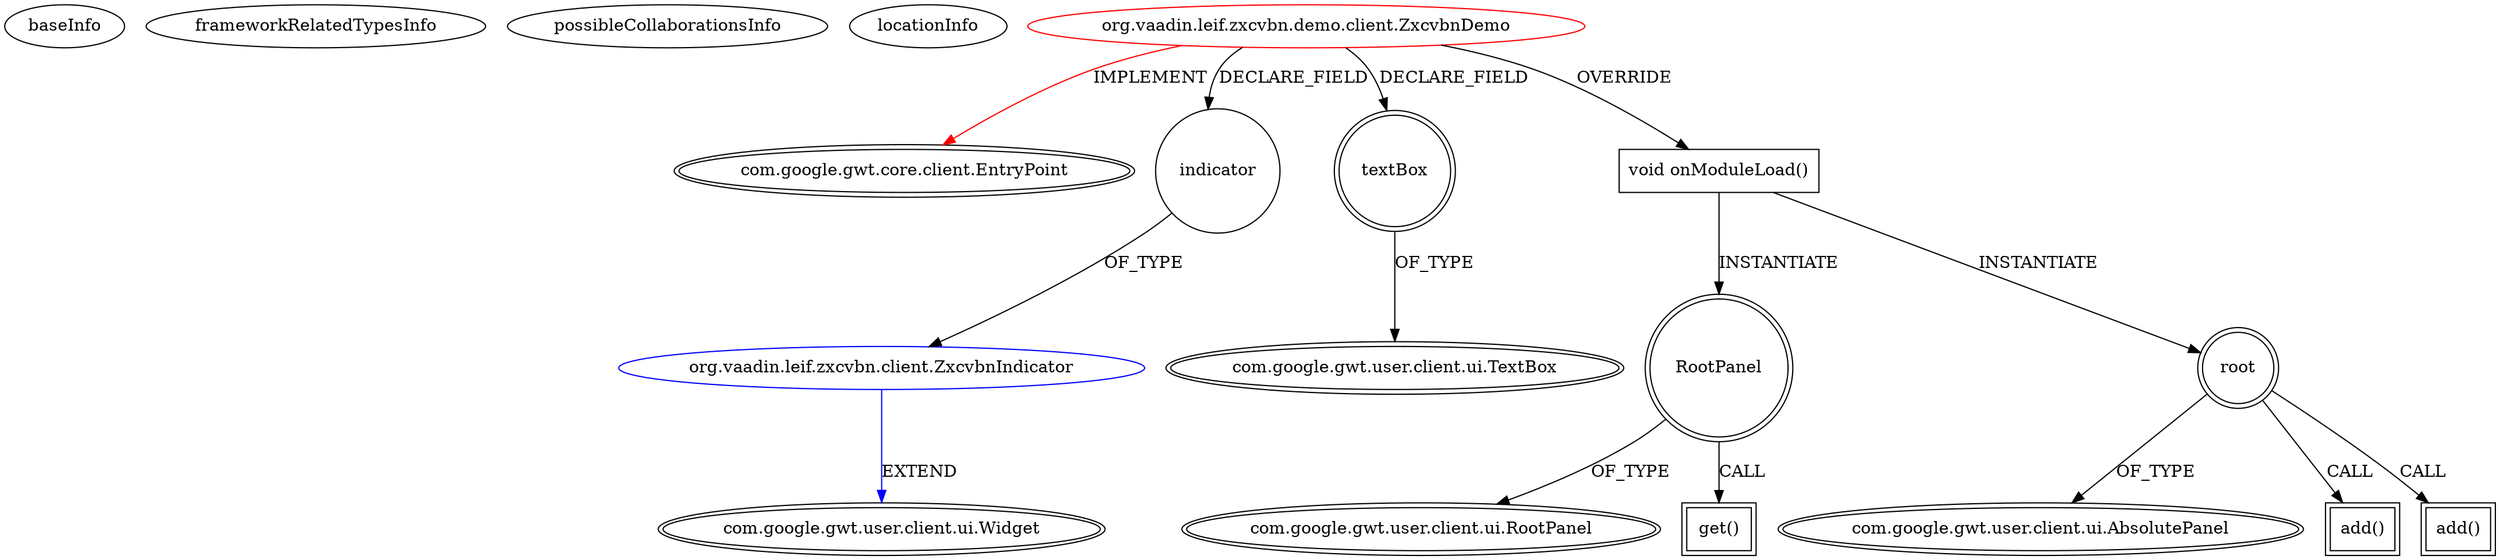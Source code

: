 digraph {
baseInfo[graphId=173,category="extension_graph",isAnonymous=false,possibleRelation=true]
frameworkRelatedTypesInfo[0="com.google.gwt.core.client.EntryPoint"]
possibleCollaborationsInfo[0="173~FIELD_DECLARATION-~com.google.gwt.core.client.EntryPoint ~com.google.gwt.user.client.ui.Widget ~false~false"]
locationInfo[projectName="Legioth-zxcvbn-gwt",filePath="/Legioth-zxcvbn-gwt/zxcvbn-gwt-master/demo-src/org/vaadin/leif/zxcvbn/demo/client/ZxcvbnDemo.java",contextSignature="ZxcvbnDemo",graphId="173"]
0[label="org.vaadin.leif.zxcvbn.demo.client.ZxcvbnDemo",vertexType="ROOT_CLIENT_CLASS_DECLARATION",isFrameworkType=false,color=red]
1[label="com.google.gwt.core.client.EntryPoint",vertexType="FRAMEWORK_INTERFACE_TYPE",isFrameworkType=true,peripheries=2]
2[label="indicator",vertexType="FIELD_DECLARATION",isFrameworkType=false,shape=circle]
3[label="org.vaadin.leif.zxcvbn.client.ZxcvbnIndicator",vertexType="REFERENCE_CLIENT_CLASS_DECLARATION",isFrameworkType=false,color=blue]
4[label="com.google.gwt.user.client.ui.Widget",vertexType="FRAMEWORK_CLASS_TYPE",isFrameworkType=true,peripheries=2]
5[label="textBox",vertexType="FIELD_DECLARATION",isFrameworkType=true,peripheries=2,shape=circle]
6[label="com.google.gwt.user.client.ui.TextBox",vertexType="FRAMEWORK_CLASS_TYPE",isFrameworkType=true,peripheries=2]
7[label="void onModuleLoad()",vertexType="OVERRIDING_METHOD_DECLARATION",isFrameworkType=false,shape=box]
8[label="RootPanel",vertexType="VARIABLE_EXPRESION",isFrameworkType=true,peripheries=2,shape=circle]
10[label="com.google.gwt.user.client.ui.RootPanel",vertexType="FRAMEWORK_CLASS_TYPE",isFrameworkType=true,peripheries=2]
9[label="get()",vertexType="INSIDE_CALL",isFrameworkType=true,peripheries=2,shape=box]
11[label="root",vertexType="VARIABLE_EXPRESION",isFrameworkType=true,peripheries=2,shape=circle]
13[label="com.google.gwt.user.client.ui.AbsolutePanel",vertexType="FRAMEWORK_CLASS_TYPE",isFrameworkType=true,peripheries=2]
12[label="add()",vertexType="INSIDE_CALL",isFrameworkType=true,peripheries=2,shape=box]
15[label="add()",vertexType="INSIDE_CALL",isFrameworkType=true,peripheries=2,shape=box]
0->1[label="IMPLEMENT",color=red]
0->2[label="DECLARE_FIELD"]
3->4[label="EXTEND",color=blue]
2->3[label="OF_TYPE"]
0->5[label="DECLARE_FIELD"]
5->6[label="OF_TYPE"]
0->7[label="OVERRIDE"]
7->8[label="INSTANTIATE"]
8->10[label="OF_TYPE"]
8->9[label="CALL"]
7->11[label="INSTANTIATE"]
11->13[label="OF_TYPE"]
11->12[label="CALL"]
11->15[label="CALL"]
}
